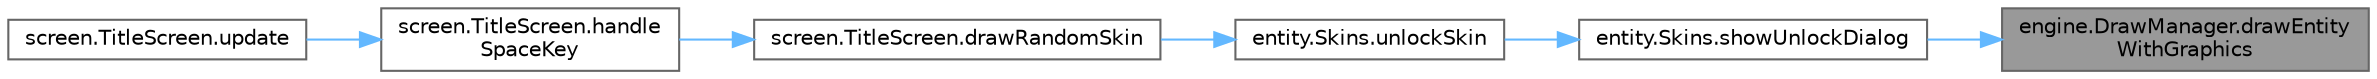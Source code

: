 digraph "engine.DrawManager.drawEntityWithGraphics"
{
 // LATEX_PDF_SIZE
  bgcolor="transparent";
  edge [fontname=Helvetica,fontsize=10,labelfontname=Helvetica,labelfontsize=10];
  node [fontname=Helvetica,fontsize=10,shape=box,height=0.2,width=0.4];
  rankdir="RL";
  Node1 [id="Node000001",label="engine.DrawManager.drawEntity\lWithGraphics",height=0.2,width=0.4,color="gray40", fillcolor="grey60", style="filled", fontcolor="black",tooltip=" "];
  Node1 -> Node2 [id="edge1_Node000001_Node000002",dir="back",color="steelblue1",style="solid",tooltip=" "];
  Node2 [id="Node000002",label="entity.Skins.showUnlockDialog",height=0.2,width=0.4,color="grey40", fillcolor="white", style="filled",URL="$classentity_1_1_skins.html#a17c347d6bb996b4bb11d59cebd2e11d8",tooltip=" "];
  Node2 -> Node3 [id="edge2_Node000002_Node000003",dir="back",color="steelblue1",style="solid",tooltip=" "];
  Node3 [id="Node000003",label="entity.Skins.unlockSkin",height=0.2,width=0.4,color="grey40", fillcolor="white", style="filled",URL="$classentity_1_1_skins.html#a4e0ef4d22d9493b0f374a0148787a1dd",tooltip=" "];
  Node3 -> Node4 [id="edge3_Node000003_Node000004",dir="back",color="steelblue1",style="solid",tooltip=" "];
  Node4 [id="Node000004",label="screen.TitleScreen.drawRandomSkin",height=0.2,width=0.4,color="grey40", fillcolor="white", style="filled",URL="$classscreen_1_1_title_screen.html#a7fd5b09abe3bec0ab469b9cf6c8153b9",tooltip=" "];
  Node4 -> Node5 [id="edge4_Node000004_Node000005",dir="back",color="steelblue1",style="solid",tooltip=" "];
  Node5 [id="Node000005",label="screen.TitleScreen.handle\lSpaceKey",height=0.2,width=0.4,color="grey40", fillcolor="white", style="filled",URL="$classscreen_1_1_title_screen.html#aecedcd5e961b0da973cf9ef5c37ece6c",tooltip=" "];
  Node5 -> Node6 [id="edge5_Node000005_Node000006",dir="back",color="steelblue1",style="solid",tooltip=" "];
  Node6 [id="Node000006",label="screen.TitleScreen.update",height=0.2,width=0.4,color="grey40", fillcolor="white", style="filled",URL="$classscreen_1_1_title_screen.html#a3d9cb268fcea0fb80c636094b7da3a3d",tooltip="Updates the elements on screen and checks for events."];
}
